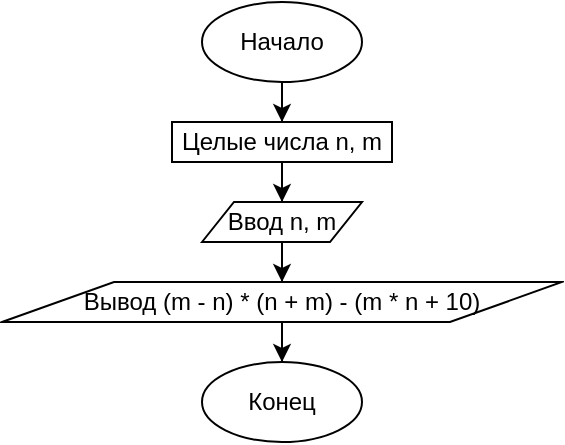 <mxfile version="14.3.0" type="device"><diagram id="rqQzgaqE5HwuQP4C6qzI" name="Page-1"><mxGraphModel dx="498" dy="290" grid="1" gridSize="10" guides="1" tooltips="1" connect="1" arrows="1" fold="1" page="1" pageScale="1" pageWidth="827" pageHeight="1169" math="0" shadow="0"><root><mxCell id="0"/><mxCell id="1" parent="0"/><mxCell id="X6TsaH43rsw3EuDzbanR-6" style="edgeStyle=orthogonalEdgeStyle;rounded=0;orthogonalLoop=1;jettySize=auto;html=1;entryX=0.5;entryY=0;entryDx=0;entryDy=0;" edge="1" parent="1" source="X6TsaH43rsw3EuDzbanR-7" target="X6TsaH43rsw3EuDzbanR-12"><mxGeometry relative="1" as="geometry"/></mxCell><mxCell id="X6TsaH43rsw3EuDzbanR-7" value="Начало" style="ellipse;whiteSpace=wrap;html=1;" vertex="1" parent="1"><mxGeometry x="280" y="100" width="80" height="40" as="geometry"/></mxCell><mxCell id="X6TsaH43rsw3EuDzbanR-8" style="edgeStyle=orthogonalEdgeStyle;rounded=0;orthogonalLoop=1;jettySize=auto;html=1;entryX=0.5;entryY=0;entryDx=0;entryDy=0;" edge="1" parent="1" source="X6TsaH43rsw3EuDzbanR-9" target="X6TsaH43rsw3EuDzbanR-10"><mxGeometry relative="1" as="geometry"/></mxCell><mxCell id="X6TsaH43rsw3EuDzbanR-9" value="Вывод (m - n) * (n + m) - (m * n + 10)" style="shape=parallelogram;perimeter=parallelogramPerimeter;whiteSpace=wrap;html=1;" vertex="1" parent="1"><mxGeometry x="180" y="240" width="280" height="20" as="geometry"/></mxCell><mxCell id="X6TsaH43rsw3EuDzbanR-10" value="Конец" style="ellipse;whiteSpace=wrap;html=1;" vertex="1" parent="1"><mxGeometry x="280" y="280" width="80" height="40" as="geometry"/></mxCell><mxCell id="X6TsaH43rsw3EuDzbanR-11" style="edgeStyle=orthogonalEdgeStyle;rounded=0;orthogonalLoop=1;jettySize=auto;html=1;" edge="1" parent="1" source="X6TsaH43rsw3EuDzbanR-12" target="X6TsaH43rsw3EuDzbanR-14"><mxGeometry relative="1" as="geometry"/></mxCell><mxCell id="X6TsaH43rsw3EuDzbanR-12" value="Целые числа n, m" style="rounded=0;whiteSpace=wrap;html=1;" vertex="1" parent="1"><mxGeometry x="265" y="160" width="110" height="20" as="geometry"/></mxCell><mxCell id="X6TsaH43rsw3EuDzbanR-13" style="edgeStyle=orthogonalEdgeStyle;rounded=0;orthogonalLoop=1;jettySize=auto;html=1;entryX=0.5;entryY=0;entryDx=0;entryDy=0;" edge="1" parent="1" source="X6TsaH43rsw3EuDzbanR-14" target="X6TsaH43rsw3EuDzbanR-9"><mxGeometry relative="1" as="geometry"/></mxCell><mxCell id="X6TsaH43rsw3EuDzbanR-14" value="Ввод n, m" style="shape=parallelogram;perimeter=parallelogramPerimeter;whiteSpace=wrap;html=1;" vertex="1" parent="1"><mxGeometry x="280" y="200" width="80" height="20" as="geometry"/></mxCell></root></mxGraphModel></diagram></mxfile>